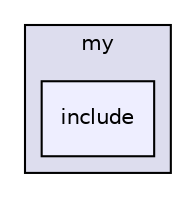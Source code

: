 digraph "lib/my/include" {
  compound=true
  node [ fontsize="10", fontname="Helvetica"];
  edge [ labelfontsize="10", labelfontname="Helvetica"];
  subgraph clusterdir_9d44753e04ffb2096b193bfbdacbac92 {
    graph [ bgcolor="#ddddee", pencolor="black", label="my" fontname="Helvetica", fontsize="10", URL="dir_9d44753e04ffb2096b193bfbdacbac92.html"]
  dir_82ecdbbbe8badcc90ecf2e23e42cbc7b [shape=box, label="include", style="filled", fillcolor="#eeeeff", pencolor="black", URL="dir_82ecdbbbe8badcc90ecf2e23e42cbc7b.html"];
  }
}
